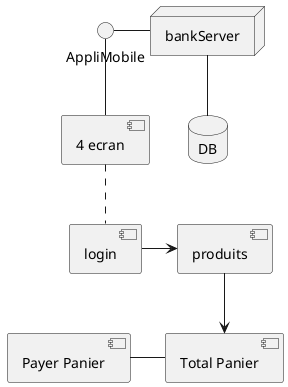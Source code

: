 @startuml

() AppliMobile
node bankServer
database DB
[4 ecran]

bankServer -- DB
AppliMobile - bankServer
AppliMobile -- [4 ecran]

[login]
[produits]
[Total Panier]
[Payer Panier]

[4 ecran] .. [login]
[login] -> [produits]
[produits] --> [Total Panier]
[Payer Panier] - [Total Panier]

@enduml